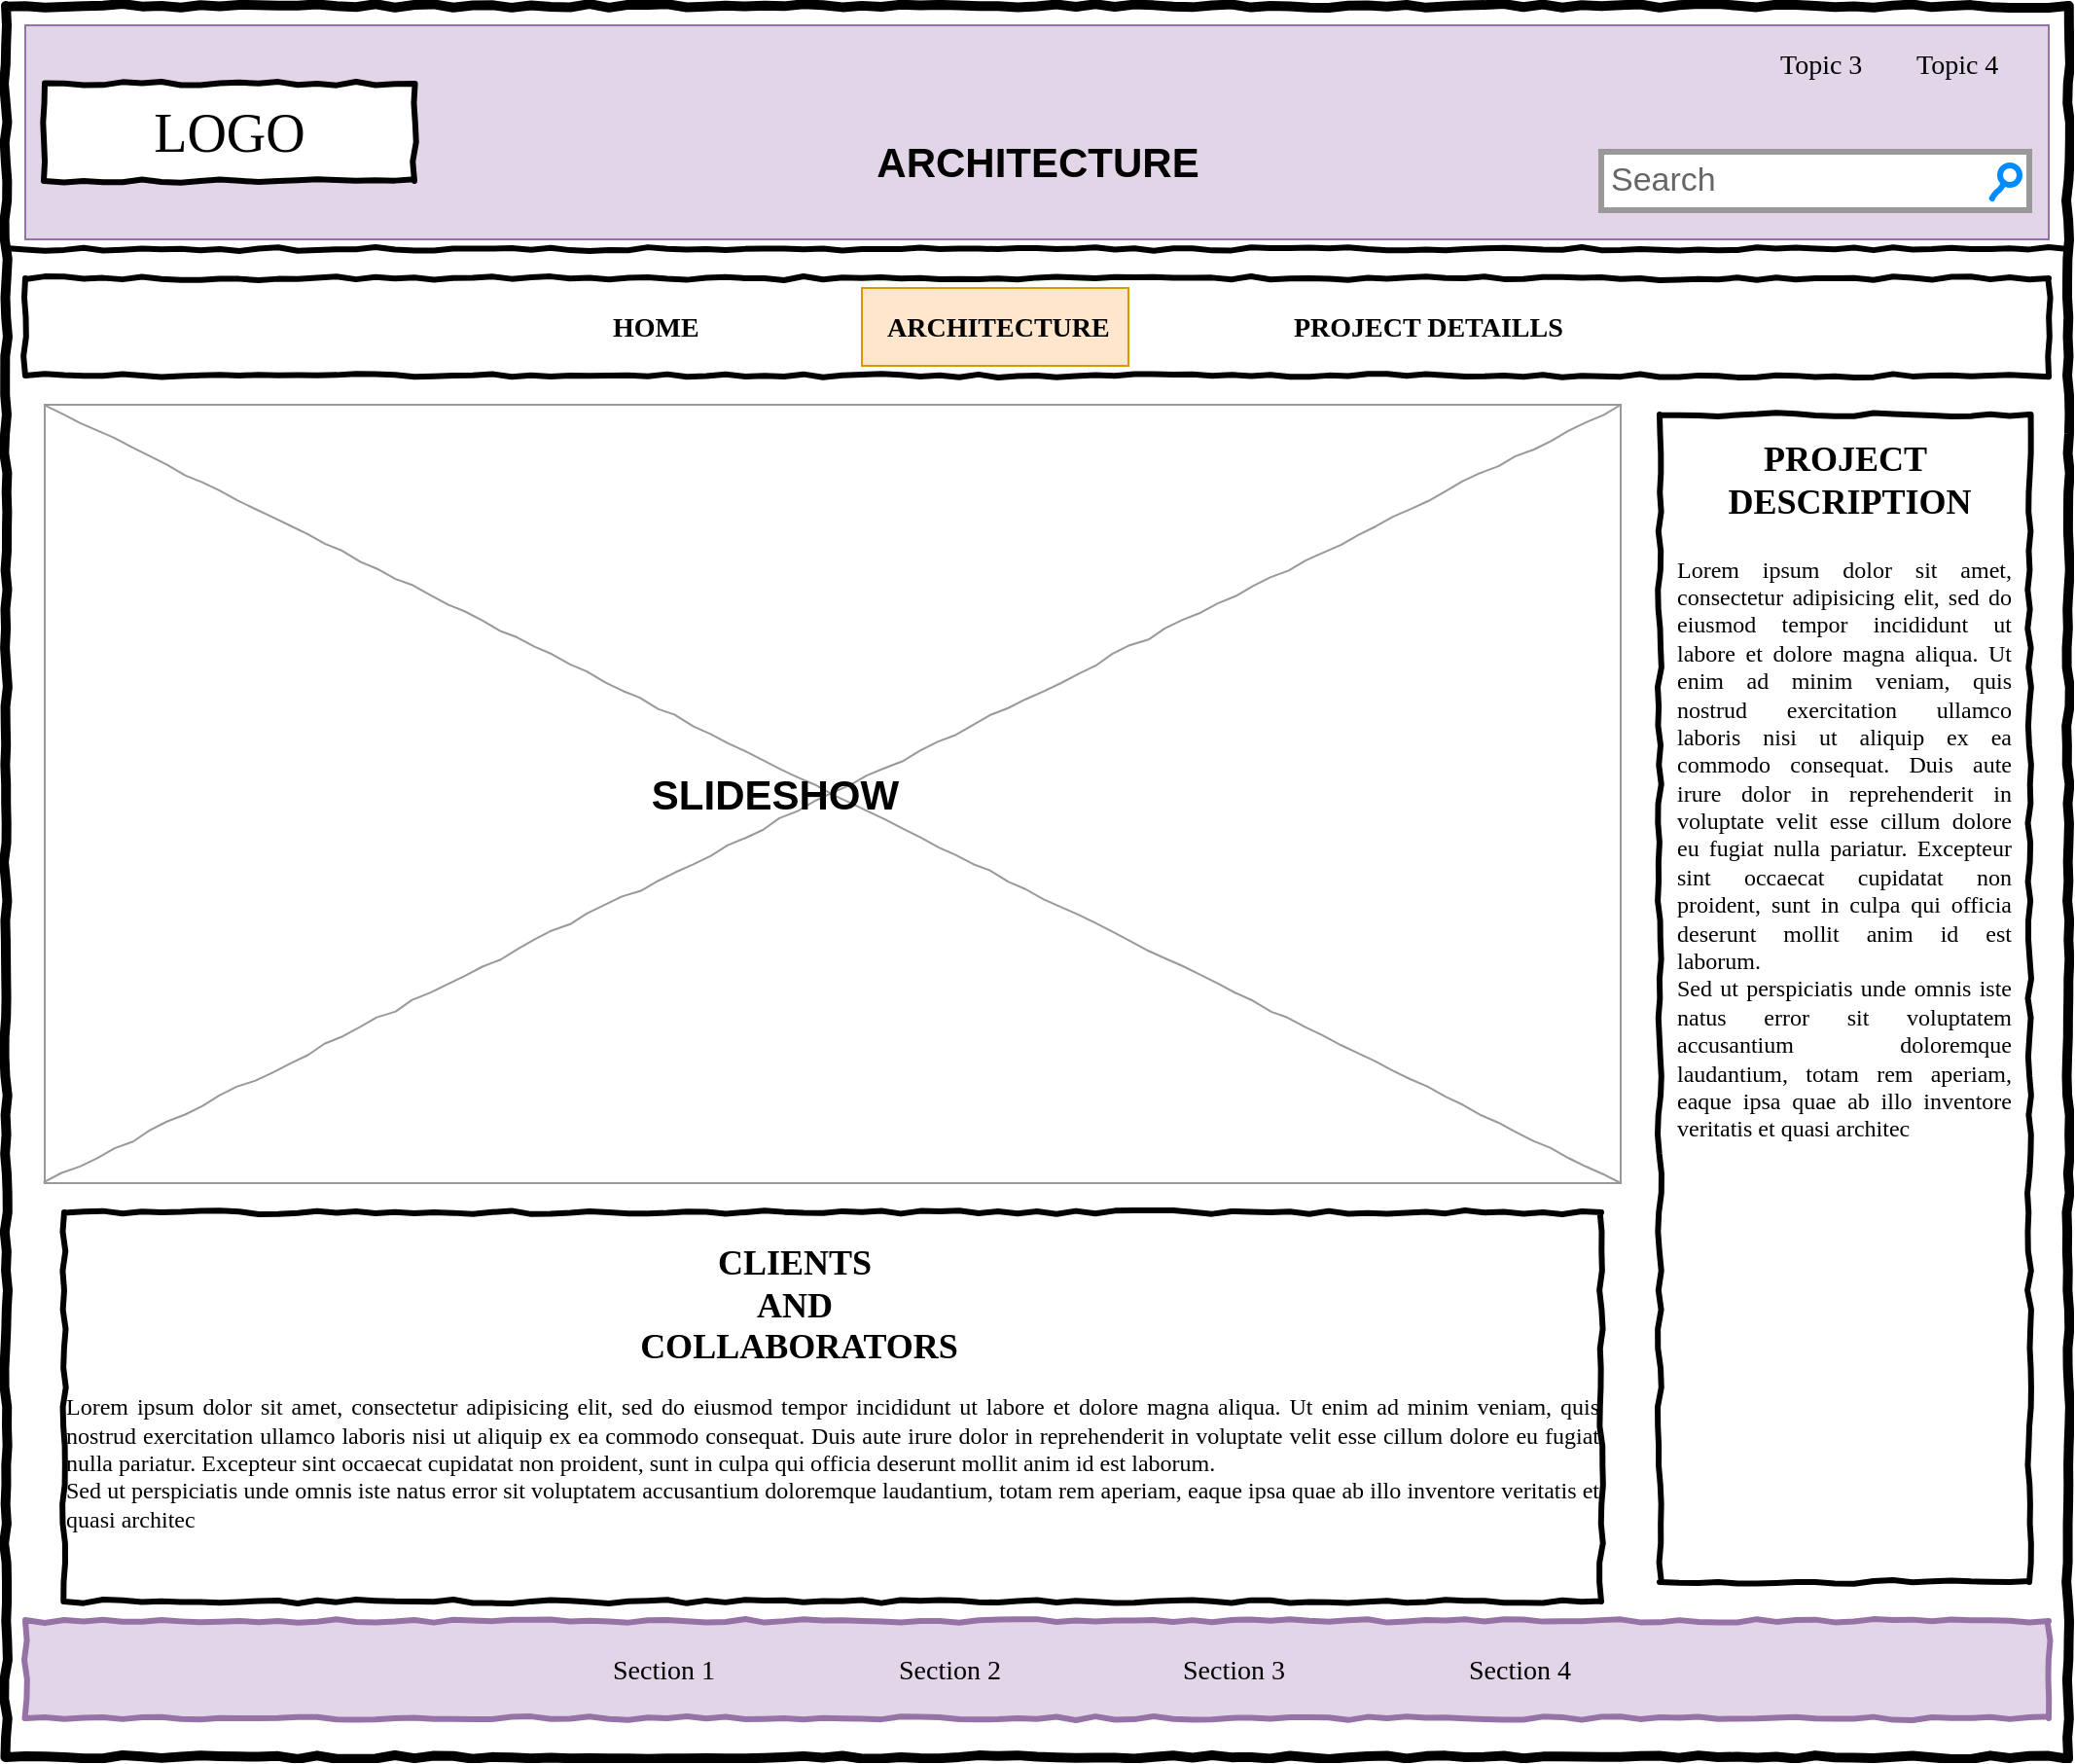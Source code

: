 <mxfile version="22.1.0" type="github">
  <diagram name="Page-1" id="03018318-947c-dd8e-b7a3-06fadd420f32">
    <mxGraphModel dx="1890" dy="1080" grid="1" gridSize="10" guides="1" tooltips="1" connect="1" arrows="1" fold="1" page="1" pageScale="1" pageWidth="1100" pageHeight="850" background="#ffffff" math="0" shadow="0">
      <root>
        <mxCell id="0" />
        <mxCell id="1" parent="0" />
        <mxCell id="P878T18d3Tjfpxz92-2e-13" value="" style="whiteSpace=wrap;html=1;fontSize=16;fillColor=#ffe6cc;strokeColor=#d79b00;" vertex="1" parent="1">
          <mxGeometry x="460" y="165" width="137" height="40" as="geometry" />
        </mxCell>
        <mxCell id="P878T18d3Tjfpxz92-2e-12" value="" style="whiteSpace=wrap;html=1;fontSize=16;fillColor=#e1d5e7;strokeColor=#9673a6;" vertex="1" parent="1">
          <mxGeometry x="30" y="30" width="1040" height="110" as="geometry" />
        </mxCell>
        <mxCell id="677b7b8949515195-1" value="" style="whiteSpace=wrap;html=1;rounded=0;shadow=0;labelBackgroundColor=none;strokeColor=#000000;strokeWidth=5;fillColor=none;fontFamily=Verdana;fontSize=12;fontColor=#000000;align=center;comic=1;" parent="1" vertex="1">
          <mxGeometry x="20" y="20" width="1060" height="900" as="geometry" />
        </mxCell>
        <mxCell id="677b7b8949515195-2" value="LOGO" style="whiteSpace=wrap;html=1;rounded=0;shadow=0;labelBackgroundColor=none;strokeWidth=3;fontFamily=Verdana;fontSize=28;align=center;comic=1;" parent="1" vertex="1">
          <mxGeometry x="40" y="60" width="190" height="50" as="geometry" />
        </mxCell>
        <mxCell id="677b7b8949515195-3" value="Search" style="strokeWidth=3;shadow=0;dashed=0;align=center;html=1;shape=mxgraph.mockup.forms.searchBox;strokeColor=#999999;mainText=;strokeColor2=#008cff;fontColor=#666666;fontSize=17;align=left;spacingLeft=3;rounded=0;labelBackgroundColor=none;comic=1;" parent="1" vertex="1">
          <mxGeometry x="840" y="95" width="220" height="30" as="geometry" />
        </mxCell>
        <mxCell id="677b7b8949515195-6" value="Topic 3" style="text;html=1;points=[];align=left;verticalAlign=top;spacingTop=-4;fontSize=14;fontFamily=Verdana" parent="1" vertex="1">
          <mxGeometry x="930" y="40" width="60" height="20" as="geometry" />
        </mxCell>
        <mxCell id="677b7b8949515195-7" value="Topic 4" style="text;html=1;points=[];align=left;verticalAlign=top;spacingTop=-4;fontSize=14;fontFamily=Verdana" parent="1" vertex="1">
          <mxGeometry x="1000" y="40" width="60" height="20" as="geometry" />
        </mxCell>
        <mxCell id="677b7b8949515195-9" value="" style="line;strokeWidth=3;html=1;rounded=0;shadow=0;labelBackgroundColor=none;fillColor=none;fontFamily=Verdana;fontSize=14;fontColor=#000000;align=center;comic=1;" parent="1" vertex="1">
          <mxGeometry x="20" y="140" width="1060" height="10" as="geometry" />
        </mxCell>
        <mxCell id="677b7b8949515195-10" value="" style="whiteSpace=wrap;html=1;rounded=0;shadow=0;labelBackgroundColor=none;strokeWidth=3;fillColor=none;fontFamily=Verdana;fontSize=12;align=center;comic=1;" parent="1" vertex="1">
          <mxGeometry x="30" y="160" width="1040" height="50" as="geometry" />
        </mxCell>
        <mxCell id="677b7b8949515195-11" value="&lt;b&gt;HOME&lt;/b&gt;" style="text;html=1;points=[];align=left;verticalAlign=top;spacingTop=-4;fontSize=14;fontFamily=Verdana" parent="1" vertex="1">
          <mxGeometry x="330" y="175" width="60" height="20" as="geometry" />
        </mxCell>
        <mxCell id="677b7b8949515195-12" value="&lt;b&gt;ARCHITECTURE&lt;/b&gt;" style="text;html=1;points=[];align=left;verticalAlign=top;spacingTop=-4;fontSize=14;fontFamily=Verdana" parent="1" vertex="1">
          <mxGeometry x="471" y="175" width="60" height="20" as="geometry" />
        </mxCell>
        <mxCell id="677b7b8949515195-13" value="&lt;b&gt;PROJECT DETAILLS&lt;/b&gt;" style="text;html=1;points=[];align=left;verticalAlign=top;spacingTop=-4;fontSize=14;fontFamily=Verdana" parent="1" vertex="1">
          <mxGeometry x="680" y="175" width="60" height="20" as="geometry" />
        </mxCell>
        <mxCell id="677b7b8949515195-15" value="&lt;div style=&quot;text-align: justify&quot;&gt;&lt;span&gt;&lt;br&gt;&lt;/span&gt;&lt;/div&gt;&lt;div style=&quot;text-align: justify&quot;&gt;&lt;span&gt;&lt;br&gt;&lt;/span&gt;&lt;/div&gt;&lt;div style=&quot;text-align: justify&quot;&gt;&lt;span&gt;&lt;br&gt;&lt;/span&gt;&lt;/div&gt;&lt;div style=&quot;text-align: justify&quot;&gt;&lt;span&gt;&lt;br&gt;&lt;/span&gt;&lt;/div&gt;&lt;div style=&quot;text-align: justify&quot;&gt;&lt;span&gt;Lorem ipsum dolor sit amet, consectetur adipisicing elit, sed do eiusmod tempor incididunt ut labore et dolore magna aliqua. Ut enim ad minim veniam, quis nostrud exercitation ullamco laboris nisi ut aliquip ex ea commodo consequat. Duis aute irure dolor in reprehenderit in voluptate velit esse cillum dolore eu fugiat nulla pariatur. Excepteur sint occaecat cupidatat non proident, sunt in culpa qui officia deserunt mollit anim id est laborum.&lt;/span&gt;&lt;/div&gt;&lt;div style=&quot;text-align: justify&quot;&gt;&lt;span&gt;Sed ut perspiciatis unde omnis iste natus error sit voluptatem accusantium doloremque laudantium, totam rem aperiam, eaque ipsa quae ab illo inventore veritatis et quasi architec&lt;/span&gt;&lt;/div&gt;" style="whiteSpace=wrap;html=1;rounded=0;shadow=0;labelBackgroundColor=none;strokeWidth=3;fillColor=none;fontFamily=Verdana;fontSize=12;align=center;verticalAlign=top;spacing=10;comic=1;" parent="1" vertex="1">
          <mxGeometry x="870" y="230" width="190" height="600" as="geometry" />
        </mxCell>
        <mxCell id="677b7b8949515195-16" value="" style="verticalLabelPosition=bottom;shadow=0;dashed=0;align=center;html=1;verticalAlign=top;strokeWidth=1;shape=mxgraph.mockup.graphics.simpleIcon;strokeColor=#999999;rounded=0;labelBackgroundColor=none;fontFamily=Verdana;fontSize=14;fontColor=#000000;comic=1;" parent="1" vertex="1">
          <mxGeometry x="40" y="225" width="810" height="400" as="geometry" />
        </mxCell>
        <mxCell id="P878T18d3Tjfpxz92-2e-1" value="" style="whiteSpace=wrap;html=1;rounded=0;shadow=0;labelBackgroundColor=none;strokeWidth=3;fillColor=#e1d5e7;fontFamily=Verdana;fontSize=12;align=center;comic=1;strokeColor=#9673a6;" vertex="1" parent="1">
          <mxGeometry x="30" y="850" width="1040" height="50" as="geometry" />
        </mxCell>
        <mxCell id="P878T18d3Tjfpxz92-2e-2" value="Section 1" style="text;html=1;points=[];align=left;verticalAlign=top;spacingTop=-4;fontSize=14;fontFamily=Verdana" vertex="1" parent="1">
          <mxGeometry x="330" y="865" width="60" height="20" as="geometry" />
        </mxCell>
        <mxCell id="P878T18d3Tjfpxz92-2e-3" value="Section 2" style="text;html=1;points=[];align=left;verticalAlign=top;spacingTop=-4;fontSize=14;fontFamily=Verdana" vertex="1" parent="1">
          <mxGeometry x="477" y="865" width="60" height="20" as="geometry" />
        </mxCell>
        <mxCell id="P878T18d3Tjfpxz92-2e-4" value="Section 3" style="text;html=1;points=[];align=left;verticalAlign=top;spacingTop=-4;fontSize=14;fontFamily=Verdana" vertex="1" parent="1">
          <mxGeometry x="623" y="865" width="60" height="20" as="geometry" />
        </mxCell>
        <mxCell id="P878T18d3Tjfpxz92-2e-5" value="Section 4" style="text;html=1;points=[];align=left;verticalAlign=top;spacingTop=-4;fontSize=14;fontFamily=Verdana" vertex="1" parent="1">
          <mxGeometry x="770" y="865" width="60" height="20" as="geometry" />
        </mxCell>
        <mxCell id="P878T18d3Tjfpxz92-2e-7" value="&lt;b&gt;&lt;font style=&quot;font-size: 21px;&quot;&gt;SLIDESHOW&lt;/font&gt;&lt;/b&gt;" style="text;html=1;align=center;verticalAlign=middle;resizable=0;points=[];autosize=1;strokeColor=none;fillColor=none;fontSize=16;" vertex="1" parent="1">
          <mxGeometry x="340" y="405" width="150" height="40" as="geometry" />
        </mxCell>
        <mxCell id="P878T18d3Tjfpxz92-2e-10" value="&lt;b&gt;&lt;font style=&quot;font-size: 18px;&quot;&gt;PROJECT&lt;br&gt;&amp;nbsp;DESCRIPTION&lt;/font&gt;&lt;/b&gt;" style="text;html=1;points=[];align=center;verticalAlign=top;spacingTop=-4;fontSize=14;fontFamily=Verdana" vertex="1" parent="1">
          <mxGeometry x="880" y="240" width="170" height="20" as="geometry" />
        </mxCell>
        <mxCell id="P878T18d3Tjfpxz92-2e-11" value="&lt;span style=&quot;font-size: 21px;&quot;&gt;&lt;b&gt;ARCHITECTURE&lt;/b&gt;&lt;/span&gt;" style="text;html=1;align=center;verticalAlign=middle;resizable=0;points=[];autosize=1;strokeColor=none;fillColor=none;fontSize=16;" vertex="1" parent="1">
          <mxGeometry x="455" y="80" width="190" height="40" as="geometry" />
        </mxCell>
        <mxCell id="P878T18d3Tjfpxz92-2e-16" value="" style="group" vertex="1" connectable="0" parent="1">
          <mxGeometry x="320" y="640" width="230" height="180" as="geometry" />
        </mxCell>
        <mxCell id="677b7b8949515195-42" value="&lt;b&gt;&lt;font style=&quot;font-size: 18px;&quot;&gt;CLIENTS &lt;br&gt;AND&lt;br&gt;&amp;nbsp;COLLABORATORS&lt;/font&gt;&lt;/b&gt;" style="text;html=1;points=[];align=center;verticalAlign=top;spacingTop=-4;fontSize=14;fontFamily=Verdana" parent="P878T18d3Tjfpxz92-2e-16" vertex="1">
          <mxGeometry x="20" y="13" width="170" height="20" as="geometry" />
        </mxCell>
        <mxCell id="677b7b8949515195-26" value="&lt;br&gt;&lt;div style=&quot;border-color: var(--border-color); text-align: justify;&quot;&gt;&lt;br style=&quot;border-color: var(--border-color);&quot;&gt;&lt;/div&gt;&lt;div style=&quot;border-color: var(--border-color); text-align: justify;&quot;&gt;&lt;span style=&quot;border-color: var(--border-color);&quot;&gt;&lt;br style=&quot;border-color: var(--border-color);&quot;&gt;&lt;/span&gt;&lt;/div&gt;&lt;div style=&quot;border-color: var(--border-color); text-align: justify;&quot;&gt;&lt;span style=&quot;border-color: var(--border-color);&quot;&gt;&lt;br style=&quot;border-color: var(--border-color);&quot;&gt;&lt;/span&gt;&lt;/div&gt;&lt;div style=&quot;border-color: var(--border-color); text-align: justify;&quot;&gt;&lt;span style=&quot;border-color: var(--border-color);&quot;&gt;Lorem ipsum dolor sit amet, consectetur adipisicing elit, sed do eiusmod tempor incididunt ut labore et dolore magna aliqua. Ut enim ad minim veniam, quis nostrud exercitation ullamco laboris nisi ut aliquip ex ea commodo consequat. Duis aute irure dolor in reprehenderit in voluptate velit esse cillum dolore eu fugiat nulla pariatur. Excepteur sint occaecat cupidatat non proident, sunt in culpa qui officia deserunt mollit anim id est laborum.&lt;/span&gt;&lt;/div&gt;&lt;div style=&quot;border-color: var(--border-color); text-align: justify;&quot;&gt;&lt;span style=&quot;border-color: var(--border-color);&quot;&gt;Sed ut perspiciatis unde omnis iste natus error sit voluptatem accusantium doloremque laudantium, totam rem aperiam, eaque ipsa quae ab illo inventore veritatis et quasi architec&lt;/span&gt;&lt;/div&gt;" style="whiteSpace=wrap;html=1;rounded=0;shadow=0;labelBackgroundColor=none;strokeWidth=3;fillColor=none;fontFamily=Verdana;fontSize=12;align=center;comic=1;" parent="1" vertex="1">
          <mxGeometry x="50" y="640" width="790" height="200" as="geometry" />
        </mxCell>
      </root>
    </mxGraphModel>
  </diagram>
</mxfile>
